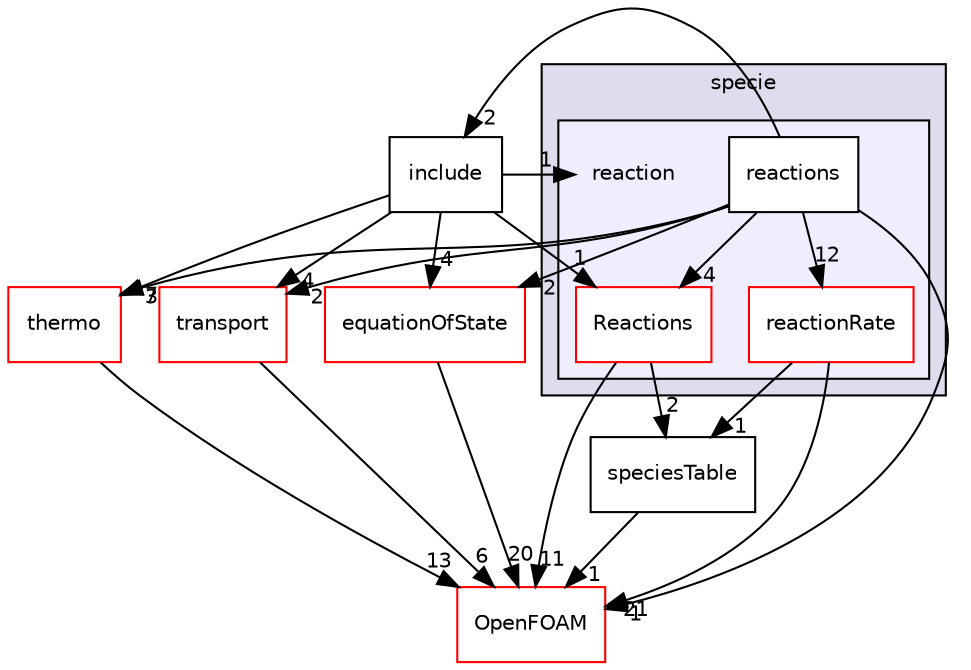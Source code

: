digraph "src/thermophysicalModels/specie/reaction" {
  bgcolor=transparent;
  compound=true
  node [ fontsize="10", fontname="Helvetica"];
  edge [ labelfontsize="10", labelfontname="Helvetica"];
  subgraph clusterdir_5c4bf53b114f4c9237cd4ef0431fc9bd {
    graph [ bgcolor="#ddddee", pencolor="black", label="specie" fontname="Helvetica", fontsize="10", URL="dir_5c4bf53b114f4c9237cd4ef0431fc9bd.html"]
  subgraph clusterdir_8e22d7bb5211f38d4629fa6608cf6410 {
    graph [ bgcolor="#eeeeff", pencolor="black", label="" URL="dir_8e22d7bb5211f38d4629fa6608cf6410.html"];
    dir_8e22d7bb5211f38d4629fa6608cf6410 [shape=plaintext label="reaction"];
    dir_0b3172b66393f2c7ce0778392f9f1c0a [shape=box label="reactionRate" color="red" fillcolor="white" style="filled" URL="dir_0b3172b66393f2c7ce0778392f9f1c0a.html"];
    dir_6df6717126315845253e3389d84631ef [shape=box label="Reactions" color="red" fillcolor="white" style="filled" URL="dir_6df6717126315845253e3389d84631ef.html"];
    dir_8e13188b11d4c55bfed76418f20cd2bc [shape=box label="reactions" color="black" fillcolor="white" style="filled" URL="dir_8e13188b11d4c55bfed76418f20cd2bc.html"];
  }
  }
  dir_c33051a76953a582918a8b8685a5d648 [shape=box label="transport" color="red" URL="dir_c33051a76953a582918a8b8685a5d648.html"];
  dir_874ecbf2f65adcc3f0ab67ba498d7ed4 [shape=box label="speciesTable" URL="dir_874ecbf2f65adcc3f0ab67ba498d7ed4.html"];
  dir_f6178c4a32c891ac3a18c9e9fb558e23 [shape=box label="equationOfState" color="red" URL="dir_f6178c4a32c891ac3a18c9e9fb558e23.html"];
  dir_52d55d2fbf4a26d00084c41bddaf4722 [shape=box label="thermo" color="red" URL="dir_52d55d2fbf4a26d00084c41bddaf4722.html"];
  dir_b55d228163c0a2e873957eb688462e1f [shape=box label="include" URL="dir_b55d228163c0a2e873957eb688462e1f.html"];
  dir_c5473ff19b20e6ec4dfe5c310b3778a8 [shape=box label="OpenFOAM" color="red" URL="dir_c5473ff19b20e6ec4dfe5c310b3778a8.html"];
  dir_c33051a76953a582918a8b8685a5d648->dir_c5473ff19b20e6ec4dfe5c310b3778a8 [headlabel="6", labeldistance=1.5 headhref="dir_002980_001896.html"];
  dir_6df6717126315845253e3389d84631ef->dir_874ecbf2f65adcc3f0ab67ba498d7ed4 [headlabel="2", labeldistance=1.5 headhref="dir_002959_002967.html"];
  dir_6df6717126315845253e3389d84631ef->dir_c5473ff19b20e6ec4dfe5c310b3778a8 [headlabel="11", labeldistance=1.5 headhref="dir_002959_001896.html"];
  dir_874ecbf2f65adcc3f0ab67ba498d7ed4->dir_c5473ff19b20e6ec4dfe5c310b3778a8 [headlabel="1", labeldistance=1.5 headhref="dir_002967_001896.html"];
  dir_f6178c4a32c891ac3a18c9e9fb558e23->dir_c5473ff19b20e6ec4dfe5c310b3778a8 [headlabel="20", labeldistance=1.5 headhref="dir_001242_001896.html"];
  dir_0b3172b66393f2c7ce0778392f9f1c0a->dir_874ecbf2f65adcc3f0ab67ba498d7ed4 [headlabel="1", labeldistance=1.5 headhref="dir_002944_002967.html"];
  dir_0b3172b66393f2c7ce0778392f9f1c0a->dir_c5473ff19b20e6ec4dfe5c310b3778a8 [headlabel="21", labeldistance=1.5 headhref="dir_002944_001896.html"];
  dir_52d55d2fbf4a26d00084c41bddaf4722->dir_c5473ff19b20e6ec4dfe5c310b3778a8 [headlabel="13", labeldistance=1.5 headhref="dir_002968_001896.html"];
  dir_b55d228163c0a2e873957eb688462e1f->dir_c33051a76953a582918a8b8685a5d648 [headlabel="4", labeldistance=1.5 headhref="dir_002942_002980.html"];
  dir_b55d228163c0a2e873957eb688462e1f->dir_6df6717126315845253e3389d84631ef [headlabel="1", labeldistance=1.5 headhref="dir_002942_002959.html"];
  dir_b55d228163c0a2e873957eb688462e1f->dir_f6178c4a32c891ac3a18c9e9fb558e23 [headlabel="4", labeldistance=1.5 headhref="dir_002942_001242.html"];
  dir_b55d228163c0a2e873957eb688462e1f->dir_52d55d2fbf4a26d00084c41bddaf4722 [headlabel="7", labeldistance=1.5 headhref="dir_002942_002968.html"];
  dir_b55d228163c0a2e873957eb688462e1f->dir_8e22d7bb5211f38d4629fa6608cf6410 [headlabel="1", labeldistance=1.5 headhref="dir_002942_002943.html"];
  dir_8e13188b11d4c55bfed76418f20cd2bc->dir_c33051a76953a582918a8b8685a5d648 [headlabel="2", labeldistance=1.5 headhref="dir_002961_002980.html"];
  dir_8e13188b11d4c55bfed76418f20cd2bc->dir_6df6717126315845253e3389d84631ef [headlabel="4", labeldistance=1.5 headhref="dir_002961_002959.html"];
  dir_8e13188b11d4c55bfed76418f20cd2bc->dir_f6178c4a32c891ac3a18c9e9fb558e23 [headlabel="2", labeldistance=1.5 headhref="dir_002961_001242.html"];
  dir_8e13188b11d4c55bfed76418f20cd2bc->dir_0b3172b66393f2c7ce0778392f9f1c0a [headlabel="12", labeldistance=1.5 headhref="dir_002961_002944.html"];
  dir_8e13188b11d4c55bfed76418f20cd2bc->dir_52d55d2fbf4a26d00084c41bddaf4722 [headlabel="3", labeldistance=1.5 headhref="dir_002961_002968.html"];
  dir_8e13188b11d4c55bfed76418f20cd2bc->dir_b55d228163c0a2e873957eb688462e1f [headlabel="2", labeldistance=1.5 headhref="dir_002961_002942.html"];
  dir_8e13188b11d4c55bfed76418f20cd2bc->dir_c5473ff19b20e6ec4dfe5c310b3778a8 [headlabel="1", labeldistance=1.5 headhref="dir_002961_001896.html"];
}
